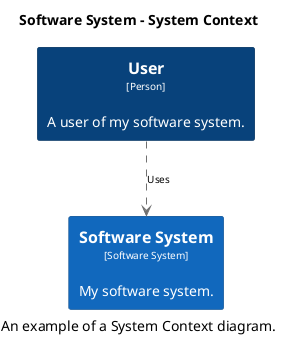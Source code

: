 @startuml(id=SystemContext)
title Software System - System Context
caption An example of a System Context diagram.

skinparam {
  shadowing false
  arrowFontSize 10
  defaultTextAlignment center
  wrapWidth 200
  maxMessageSize 100
}
hide stereotype
top to bottom direction
skinparam rectangle<<1>> {
  BackgroundColor #08427b
  FontColor #ffffff
  BorderColor #052E56
}
skinparam rectangle<<2>> {
  BackgroundColor #1168bd
  FontColor #ffffff
  BorderColor #0B4884
}
rectangle "==User\n<size:10>[Person]</size>\n\nA user of my software system." <<1>> as 1
rectangle "==Software System\n<size:10>[Software System]</size>\n\nMy software system." <<2>> as 2
1 .[#707070].> 2 : "Uses"
@enduml
